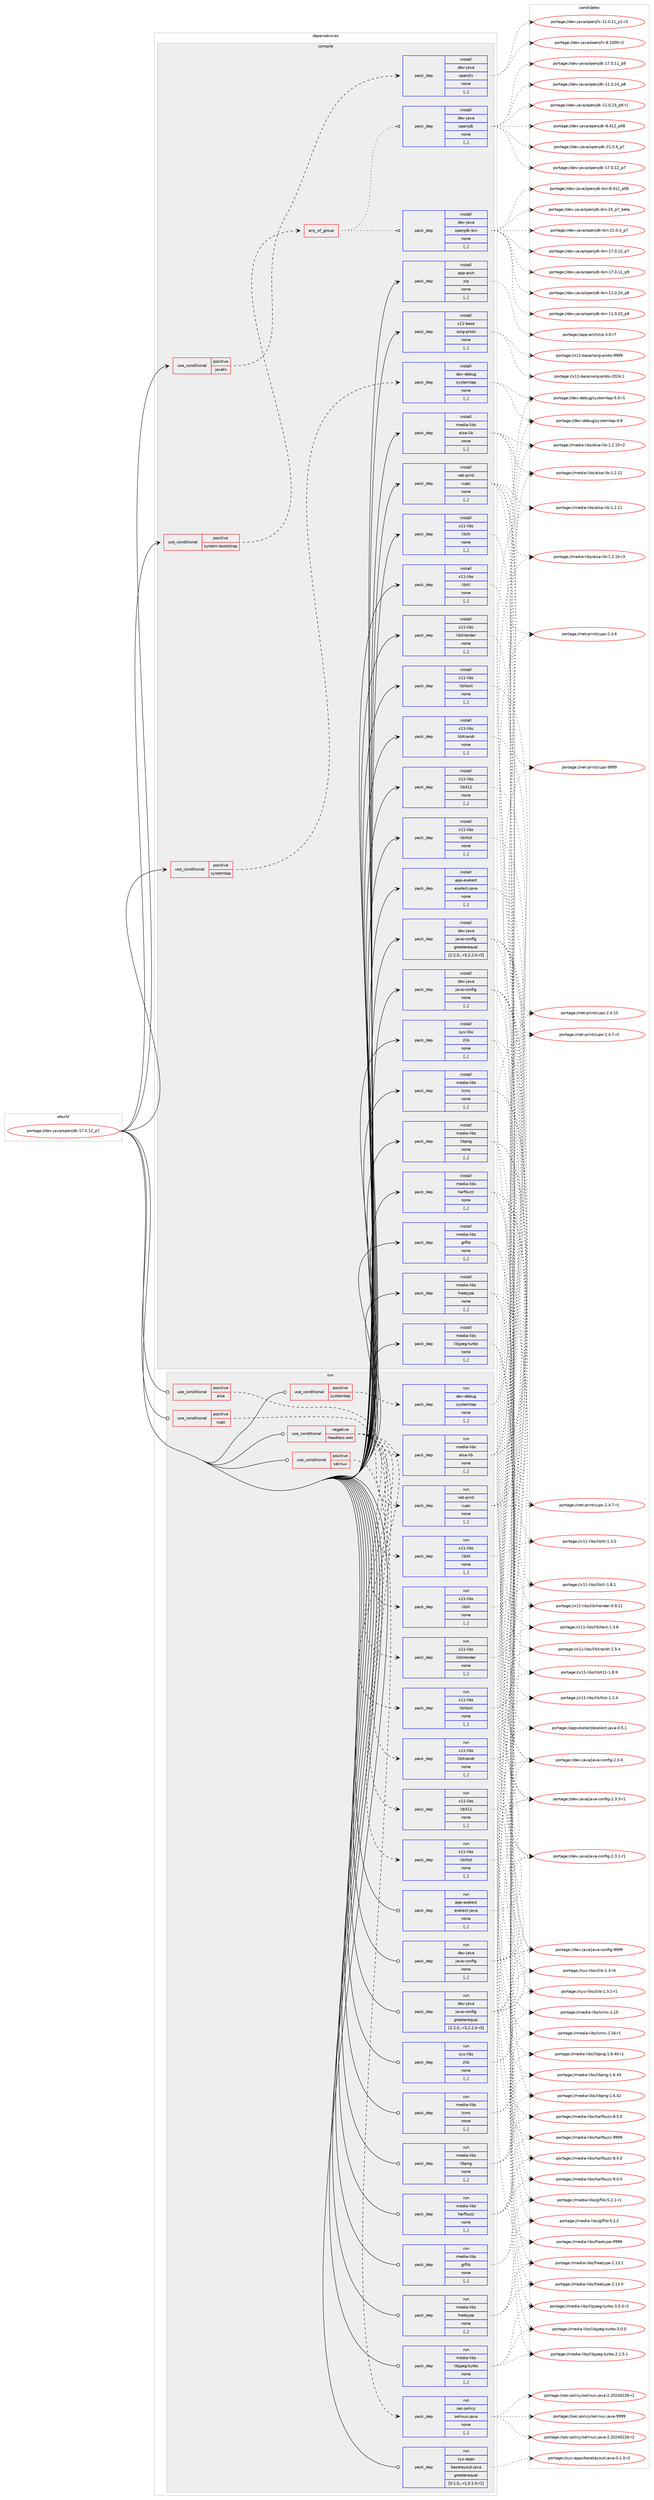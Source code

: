 digraph prolog {

# *************
# Graph options
# *************

newrank=true;
concentrate=true;
compound=true;
graph [rankdir=LR,fontname=Helvetica,fontsize=10,ranksep=1.5];#, ranksep=2.5, nodesep=0.2];
edge  [arrowhead=vee];
node  [fontname=Helvetica,fontsize=10];

# **********
# The ebuild
# **********

subgraph cluster_leftcol {
color=gray;
label=<<i>ebuild</i>>;
id [label="portage://dev-java/openjdk-17.0.12_p7", color=red, width=4, href="../dev-java/openjdk-17.0.12_p7.svg"];
}

# ****************
# The dependencies
# ****************

subgraph cluster_midcol {
color=gray;
label=<<i>dependencies</i>>;
subgraph cluster_compile {
fillcolor="#eeeeee";
style=filled;
label=<<i>compile</i>>;
subgraph cond22309 {
dependency96421 [label=<<TABLE BORDER="0" CELLBORDER="1" CELLSPACING="0" CELLPADDING="4"><TR><TD ROWSPAN="3" CELLPADDING="10">use_conditional</TD></TR><TR><TD>positive</TD></TR><TR><TD>javafx</TD></TR></TABLE>>, shape=none, color=red];
subgraph pack73051 {
dependency96422 [label=<<TABLE BORDER="0" CELLBORDER="1" CELLSPACING="0" CELLPADDING="4" WIDTH="220"><TR><TD ROWSPAN="6" CELLPADDING="30">pack_dep</TD></TR><TR><TD WIDTH="110">install</TD></TR><TR><TD>dev-java</TD></TR><TR><TD>openjfx</TD></TR><TR><TD>none</TD></TR><TR><TD>[,,]</TD></TR></TABLE>>, shape=none, color=blue];
}
dependency96421:e -> dependency96422:w [weight=20,style="dashed",arrowhead="vee"];
}
id:e -> dependency96421:w [weight=20,style="solid",arrowhead="vee"];
subgraph cond22310 {
dependency96423 [label=<<TABLE BORDER="0" CELLBORDER="1" CELLSPACING="0" CELLPADDING="4"><TR><TD ROWSPAN="3" CELLPADDING="10">use_conditional</TD></TR><TR><TD>positive</TD></TR><TR><TD>system-bootstrap</TD></TR></TABLE>>, shape=none, color=red];
subgraph any939 {
dependency96424 [label=<<TABLE BORDER="0" CELLBORDER="1" CELLSPACING="0" CELLPADDING="4"><TR><TD CELLPADDING="10">any_of_group</TD></TR></TABLE>>, shape=none, color=red];subgraph pack73052 {
dependency96425 [label=<<TABLE BORDER="0" CELLBORDER="1" CELLSPACING="0" CELLPADDING="4" WIDTH="220"><TR><TD ROWSPAN="6" CELLPADDING="30">pack_dep</TD></TR><TR><TD WIDTH="110">install</TD></TR><TR><TD>dev-java</TD></TR><TR><TD>openjdk-bin</TD></TR><TR><TD>none</TD></TR><TR><TD>[,,]</TD></TR></TABLE>>, shape=none, color=blue];
}
dependency96424:e -> dependency96425:w [weight=20,style="dotted",arrowhead="oinv"];
subgraph pack73053 {
dependency96426 [label=<<TABLE BORDER="0" CELLBORDER="1" CELLSPACING="0" CELLPADDING="4" WIDTH="220"><TR><TD ROWSPAN="6" CELLPADDING="30">pack_dep</TD></TR><TR><TD WIDTH="110">install</TD></TR><TR><TD>dev-java</TD></TR><TR><TD>openjdk</TD></TR><TR><TD>none</TD></TR><TR><TD>[,,]</TD></TR></TABLE>>, shape=none, color=blue];
}
dependency96424:e -> dependency96426:w [weight=20,style="dotted",arrowhead="oinv"];
}
dependency96423:e -> dependency96424:w [weight=20,style="dashed",arrowhead="vee"];
}
id:e -> dependency96423:w [weight=20,style="solid",arrowhead="vee"];
subgraph cond22311 {
dependency96427 [label=<<TABLE BORDER="0" CELLBORDER="1" CELLSPACING="0" CELLPADDING="4"><TR><TD ROWSPAN="3" CELLPADDING="10">use_conditional</TD></TR><TR><TD>positive</TD></TR><TR><TD>systemtap</TD></TR></TABLE>>, shape=none, color=red];
subgraph pack73054 {
dependency96428 [label=<<TABLE BORDER="0" CELLBORDER="1" CELLSPACING="0" CELLPADDING="4" WIDTH="220"><TR><TD ROWSPAN="6" CELLPADDING="30">pack_dep</TD></TR><TR><TD WIDTH="110">install</TD></TR><TR><TD>dev-debug</TD></TR><TR><TD>systemtap</TD></TR><TR><TD>none</TD></TR><TR><TD>[,,]</TD></TR></TABLE>>, shape=none, color=blue];
}
dependency96427:e -> dependency96428:w [weight=20,style="dashed",arrowhead="vee"];
}
id:e -> dependency96427:w [weight=20,style="solid",arrowhead="vee"];
subgraph pack73055 {
dependency96429 [label=<<TABLE BORDER="0" CELLBORDER="1" CELLSPACING="0" CELLPADDING="4" WIDTH="220"><TR><TD ROWSPAN="6" CELLPADDING="30">pack_dep</TD></TR><TR><TD WIDTH="110">install</TD></TR><TR><TD>app-arch</TD></TR><TR><TD>zip</TD></TR><TR><TD>none</TD></TR><TR><TD>[,,]</TD></TR></TABLE>>, shape=none, color=blue];
}
id:e -> dependency96429:w [weight=20,style="solid",arrowhead="vee"];
subgraph pack73056 {
dependency96430 [label=<<TABLE BORDER="0" CELLBORDER="1" CELLSPACING="0" CELLPADDING="4" WIDTH="220"><TR><TD ROWSPAN="6" CELLPADDING="30">pack_dep</TD></TR><TR><TD WIDTH="110">install</TD></TR><TR><TD>app-eselect</TD></TR><TR><TD>eselect-java</TD></TR><TR><TD>none</TD></TR><TR><TD>[,,]</TD></TR></TABLE>>, shape=none, color=blue];
}
id:e -> dependency96430:w [weight=20,style="solid",arrowhead="vee"];
subgraph pack73057 {
dependency96431 [label=<<TABLE BORDER="0" CELLBORDER="1" CELLSPACING="0" CELLPADDING="4" WIDTH="220"><TR><TD ROWSPAN="6" CELLPADDING="30">pack_dep</TD></TR><TR><TD WIDTH="110">install</TD></TR><TR><TD>dev-java</TD></TR><TR><TD>java-config</TD></TR><TR><TD>greaterequal</TD></TR><TR><TD>[2.2.0,,-r3,2.2.0-r3]</TD></TR></TABLE>>, shape=none, color=blue];
}
id:e -> dependency96431:w [weight=20,style="solid",arrowhead="vee"];
subgraph pack73058 {
dependency96432 [label=<<TABLE BORDER="0" CELLBORDER="1" CELLSPACING="0" CELLPADDING="4" WIDTH="220"><TR><TD ROWSPAN="6" CELLPADDING="30">pack_dep</TD></TR><TR><TD WIDTH="110">install</TD></TR><TR><TD>dev-java</TD></TR><TR><TD>java-config</TD></TR><TR><TD>none</TD></TR><TR><TD>[,,]</TD></TR></TABLE>>, shape=none, color=blue];
}
id:e -> dependency96432:w [weight=20,style="solid",arrowhead="vee"];
subgraph pack73059 {
dependency96433 [label=<<TABLE BORDER="0" CELLBORDER="1" CELLSPACING="0" CELLPADDING="4" WIDTH="220"><TR><TD ROWSPAN="6" CELLPADDING="30">pack_dep</TD></TR><TR><TD WIDTH="110">install</TD></TR><TR><TD>media-libs</TD></TR><TR><TD>alsa-lib</TD></TR><TR><TD>none</TD></TR><TR><TD>[,,]</TD></TR></TABLE>>, shape=none, color=blue];
}
id:e -> dependency96433:w [weight=20,style="solid",arrowhead="vee"];
subgraph pack73060 {
dependency96434 [label=<<TABLE BORDER="0" CELLBORDER="1" CELLSPACING="0" CELLPADDING="4" WIDTH="220"><TR><TD ROWSPAN="6" CELLPADDING="30">pack_dep</TD></TR><TR><TD WIDTH="110">install</TD></TR><TR><TD>media-libs</TD></TR><TR><TD>freetype</TD></TR><TR><TD>none</TD></TR><TR><TD>[,,]</TD></TR></TABLE>>, shape=none, color=blue];
}
id:e -> dependency96434:w [weight=20,style="solid",arrowhead="vee"];
subgraph pack73061 {
dependency96435 [label=<<TABLE BORDER="0" CELLBORDER="1" CELLSPACING="0" CELLPADDING="4" WIDTH="220"><TR><TD ROWSPAN="6" CELLPADDING="30">pack_dep</TD></TR><TR><TD WIDTH="110">install</TD></TR><TR><TD>media-libs</TD></TR><TR><TD>giflib</TD></TR><TR><TD>none</TD></TR><TR><TD>[,,]</TD></TR></TABLE>>, shape=none, color=blue];
}
id:e -> dependency96435:w [weight=20,style="solid",arrowhead="vee"];
subgraph pack73062 {
dependency96436 [label=<<TABLE BORDER="0" CELLBORDER="1" CELLSPACING="0" CELLPADDING="4" WIDTH="220"><TR><TD ROWSPAN="6" CELLPADDING="30">pack_dep</TD></TR><TR><TD WIDTH="110">install</TD></TR><TR><TD>media-libs</TD></TR><TR><TD>harfbuzz</TD></TR><TR><TD>none</TD></TR><TR><TD>[,,]</TD></TR></TABLE>>, shape=none, color=blue];
}
id:e -> dependency96436:w [weight=20,style="solid",arrowhead="vee"];
subgraph pack73063 {
dependency96437 [label=<<TABLE BORDER="0" CELLBORDER="1" CELLSPACING="0" CELLPADDING="4" WIDTH="220"><TR><TD ROWSPAN="6" CELLPADDING="30">pack_dep</TD></TR><TR><TD WIDTH="110">install</TD></TR><TR><TD>media-libs</TD></TR><TR><TD>lcms</TD></TR><TR><TD>none</TD></TR><TR><TD>[,,]</TD></TR></TABLE>>, shape=none, color=blue];
}
id:e -> dependency96437:w [weight=20,style="solid",arrowhead="vee"];
subgraph pack73064 {
dependency96438 [label=<<TABLE BORDER="0" CELLBORDER="1" CELLSPACING="0" CELLPADDING="4" WIDTH="220"><TR><TD ROWSPAN="6" CELLPADDING="30">pack_dep</TD></TR><TR><TD WIDTH="110">install</TD></TR><TR><TD>media-libs</TD></TR><TR><TD>libjpeg-turbo</TD></TR><TR><TD>none</TD></TR><TR><TD>[,,]</TD></TR></TABLE>>, shape=none, color=blue];
}
id:e -> dependency96438:w [weight=20,style="solid",arrowhead="vee"];
subgraph pack73065 {
dependency96439 [label=<<TABLE BORDER="0" CELLBORDER="1" CELLSPACING="0" CELLPADDING="4" WIDTH="220"><TR><TD ROWSPAN="6" CELLPADDING="30">pack_dep</TD></TR><TR><TD WIDTH="110">install</TD></TR><TR><TD>media-libs</TD></TR><TR><TD>libpng</TD></TR><TR><TD>none</TD></TR><TR><TD>[,,]</TD></TR></TABLE>>, shape=none, color=blue];
}
id:e -> dependency96439:w [weight=20,style="solid",arrowhead="vee"];
subgraph pack73066 {
dependency96440 [label=<<TABLE BORDER="0" CELLBORDER="1" CELLSPACING="0" CELLPADDING="4" WIDTH="220"><TR><TD ROWSPAN="6" CELLPADDING="30">pack_dep</TD></TR><TR><TD WIDTH="110">install</TD></TR><TR><TD>net-print</TD></TR><TR><TD>cups</TD></TR><TR><TD>none</TD></TR><TR><TD>[,,]</TD></TR></TABLE>>, shape=none, color=blue];
}
id:e -> dependency96440:w [weight=20,style="solid",arrowhead="vee"];
subgraph pack73067 {
dependency96441 [label=<<TABLE BORDER="0" CELLBORDER="1" CELLSPACING="0" CELLPADDING="4" WIDTH="220"><TR><TD ROWSPAN="6" CELLPADDING="30">pack_dep</TD></TR><TR><TD WIDTH="110">install</TD></TR><TR><TD>sys-libs</TD></TR><TR><TD>zlib</TD></TR><TR><TD>none</TD></TR><TR><TD>[,,]</TD></TR></TABLE>>, shape=none, color=blue];
}
id:e -> dependency96441:w [weight=20,style="solid",arrowhead="vee"];
subgraph pack73068 {
dependency96442 [label=<<TABLE BORDER="0" CELLBORDER="1" CELLSPACING="0" CELLPADDING="4" WIDTH="220"><TR><TD ROWSPAN="6" CELLPADDING="30">pack_dep</TD></TR><TR><TD WIDTH="110">install</TD></TR><TR><TD>x11-base</TD></TR><TR><TD>xorg-proto</TD></TR><TR><TD>none</TD></TR><TR><TD>[,,]</TD></TR></TABLE>>, shape=none, color=blue];
}
id:e -> dependency96442:w [weight=20,style="solid",arrowhead="vee"];
subgraph pack73069 {
dependency96443 [label=<<TABLE BORDER="0" CELLBORDER="1" CELLSPACING="0" CELLPADDING="4" WIDTH="220"><TR><TD ROWSPAN="6" CELLPADDING="30">pack_dep</TD></TR><TR><TD WIDTH="110">install</TD></TR><TR><TD>x11-libs</TD></TR><TR><TD>libX11</TD></TR><TR><TD>none</TD></TR><TR><TD>[,,]</TD></TR></TABLE>>, shape=none, color=blue];
}
id:e -> dependency96443:w [weight=20,style="solid",arrowhead="vee"];
subgraph pack73070 {
dependency96444 [label=<<TABLE BORDER="0" CELLBORDER="1" CELLSPACING="0" CELLPADDING="4" WIDTH="220"><TR><TD ROWSPAN="6" CELLPADDING="30">pack_dep</TD></TR><TR><TD WIDTH="110">install</TD></TR><TR><TD>x11-libs</TD></TR><TR><TD>libXext</TD></TR><TR><TD>none</TD></TR><TR><TD>[,,]</TD></TR></TABLE>>, shape=none, color=blue];
}
id:e -> dependency96444:w [weight=20,style="solid",arrowhead="vee"];
subgraph pack73071 {
dependency96445 [label=<<TABLE BORDER="0" CELLBORDER="1" CELLSPACING="0" CELLPADDING="4" WIDTH="220"><TR><TD ROWSPAN="6" CELLPADDING="30">pack_dep</TD></TR><TR><TD WIDTH="110">install</TD></TR><TR><TD>x11-libs</TD></TR><TR><TD>libXi</TD></TR><TR><TD>none</TD></TR><TR><TD>[,,]</TD></TR></TABLE>>, shape=none, color=blue];
}
id:e -> dependency96445:w [weight=20,style="solid",arrowhead="vee"];
subgraph pack73072 {
dependency96446 [label=<<TABLE BORDER="0" CELLBORDER="1" CELLSPACING="0" CELLPADDING="4" WIDTH="220"><TR><TD ROWSPAN="6" CELLPADDING="30">pack_dep</TD></TR><TR><TD WIDTH="110">install</TD></TR><TR><TD>x11-libs</TD></TR><TR><TD>libXrandr</TD></TR><TR><TD>none</TD></TR><TR><TD>[,,]</TD></TR></TABLE>>, shape=none, color=blue];
}
id:e -> dependency96446:w [weight=20,style="solid",arrowhead="vee"];
subgraph pack73073 {
dependency96447 [label=<<TABLE BORDER="0" CELLBORDER="1" CELLSPACING="0" CELLPADDING="4" WIDTH="220"><TR><TD ROWSPAN="6" CELLPADDING="30">pack_dep</TD></TR><TR><TD WIDTH="110">install</TD></TR><TR><TD>x11-libs</TD></TR><TR><TD>libXrender</TD></TR><TR><TD>none</TD></TR><TR><TD>[,,]</TD></TR></TABLE>>, shape=none, color=blue];
}
id:e -> dependency96447:w [weight=20,style="solid",arrowhead="vee"];
subgraph pack73074 {
dependency96448 [label=<<TABLE BORDER="0" CELLBORDER="1" CELLSPACING="0" CELLPADDING="4" WIDTH="220"><TR><TD ROWSPAN="6" CELLPADDING="30">pack_dep</TD></TR><TR><TD WIDTH="110">install</TD></TR><TR><TD>x11-libs</TD></TR><TR><TD>libXt</TD></TR><TR><TD>none</TD></TR><TR><TD>[,,]</TD></TR></TABLE>>, shape=none, color=blue];
}
id:e -> dependency96448:w [weight=20,style="solid",arrowhead="vee"];
subgraph pack73075 {
dependency96449 [label=<<TABLE BORDER="0" CELLBORDER="1" CELLSPACING="0" CELLPADDING="4" WIDTH="220"><TR><TD ROWSPAN="6" CELLPADDING="30">pack_dep</TD></TR><TR><TD WIDTH="110">install</TD></TR><TR><TD>x11-libs</TD></TR><TR><TD>libXtst</TD></TR><TR><TD>none</TD></TR><TR><TD>[,,]</TD></TR></TABLE>>, shape=none, color=blue];
}
id:e -> dependency96449:w [weight=20,style="solid",arrowhead="vee"];
}
subgraph cluster_compileandrun {
fillcolor="#eeeeee";
style=filled;
label=<<i>compile and run</i>>;
}
subgraph cluster_run {
fillcolor="#eeeeee";
style=filled;
label=<<i>run</i>>;
subgraph cond22312 {
dependency96450 [label=<<TABLE BORDER="0" CELLBORDER="1" CELLSPACING="0" CELLPADDING="4"><TR><TD ROWSPAN="3" CELLPADDING="10">use_conditional</TD></TR><TR><TD>negative</TD></TR><TR><TD>headless-awt</TD></TR></TABLE>>, shape=none, color=red];
subgraph pack73076 {
dependency96451 [label=<<TABLE BORDER="0" CELLBORDER="1" CELLSPACING="0" CELLPADDING="4" WIDTH="220"><TR><TD ROWSPAN="6" CELLPADDING="30">pack_dep</TD></TR><TR><TD WIDTH="110">run</TD></TR><TR><TD>x11-libs</TD></TR><TR><TD>libX11</TD></TR><TR><TD>none</TD></TR><TR><TD>[,,]</TD></TR></TABLE>>, shape=none, color=blue];
}
dependency96450:e -> dependency96451:w [weight=20,style="dashed",arrowhead="vee"];
subgraph pack73077 {
dependency96452 [label=<<TABLE BORDER="0" CELLBORDER="1" CELLSPACING="0" CELLPADDING="4" WIDTH="220"><TR><TD ROWSPAN="6" CELLPADDING="30">pack_dep</TD></TR><TR><TD WIDTH="110">run</TD></TR><TR><TD>x11-libs</TD></TR><TR><TD>libXext</TD></TR><TR><TD>none</TD></TR><TR><TD>[,,]</TD></TR></TABLE>>, shape=none, color=blue];
}
dependency96450:e -> dependency96452:w [weight=20,style="dashed",arrowhead="vee"];
subgraph pack73078 {
dependency96453 [label=<<TABLE BORDER="0" CELLBORDER="1" CELLSPACING="0" CELLPADDING="4" WIDTH="220"><TR><TD ROWSPAN="6" CELLPADDING="30">pack_dep</TD></TR><TR><TD WIDTH="110">run</TD></TR><TR><TD>x11-libs</TD></TR><TR><TD>libXi</TD></TR><TR><TD>none</TD></TR><TR><TD>[,,]</TD></TR></TABLE>>, shape=none, color=blue];
}
dependency96450:e -> dependency96453:w [weight=20,style="dashed",arrowhead="vee"];
subgraph pack73079 {
dependency96454 [label=<<TABLE BORDER="0" CELLBORDER="1" CELLSPACING="0" CELLPADDING="4" WIDTH="220"><TR><TD ROWSPAN="6" CELLPADDING="30">pack_dep</TD></TR><TR><TD WIDTH="110">run</TD></TR><TR><TD>x11-libs</TD></TR><TR><TD>libXrandr</TD></TR><TR><TD>none</TD></TR><TR><TD>[,,]</TD></TR></TABLE>>, shape=none, color=blue];
}
dependency96450:e -> dependency96454:w [weight=20,style="dashed",arrowhead="vee"];
subgraph pack73080 {
dependency96455 [label=<<TABLE BORDER="0" CELLBORDER="1" CELLSPACING="0" CELLPADDING="4" WIDTH="220"><TR><TD ROWSPAN="6" CELLPADDING="30">pack_dep</TD></TR><TR><TD WIDTH="110">run</TD></TR><TR><TD>x11-libs</TD></TR><TR><TD>libXrender</TD></TR><TR><TD>none</TD></TR><TR><TD>[,,]</TD></TR></TABLE>>, shape=none, color=blue];
}
dependency96450:e -> dependency96455:w [weight=20,style="dashed",arrowhead="vee"];
subgraph pack73081 {
dependency96456 [label=<<TABLE BORDER="0" CELLBORDER="1" CELLSPACING="0" CELLPADDING="4" WIDTH="220"><TR><TD ROWSPAN="6" CELLPADDING="30">pack_dep</TD></TR><TR><TD WIDTH="110">run</TD></TR><TR><TD>x11-libs</TD></TR><TR><TD>libXt</TD></TR><TR><TD>none</TD></TR><TR><TD>[,,]</TD></TR></TABLE>>, shape=none, color=blue];
}
dependency96450:e -> dependency96456:w [weight=20,style="dashed",arrowhead="vee"];
subgraph pack73082 {
dependency96457 [label=<<TABLE BORDER="0" CELLBORDER="1" CELLSPACING="0" CELLPADDING="4" WIDTH="220"><TR><TD ROWSPAN="6" CELLPADDING="30">pack_dep</TD></TR><TR><TD WIDTH="110">run</TD></TR><TR><TD>x11-libs</TD></TR><TR><TD>libXtst</TD></TR><TR><TD>none</TD></TR><TR><TD>[,,]</TD></TR></TABLE>>, shape=none, color=blue];
}
dependency96450:e -> dependency96457:w [weight=20,style="dashed",arrowhead="vee"];
}
id:e -> dependency96450:w [weight=20,style="solid",arrowhead="odot"];
subgraph cond22313 {
dependency96458 [label=<<TABLE BORDER="0" CELLBORDER="1" CELLSPACING="0" CELLPADDING="4"><TR><TD ROWSPAN="3" CELLPADDING="10">use_conditional</TD></TR><TR><TD>positive</TD></TR><TR><TD>alsa</TD></TR></TABLE>>, shape=none, color=red];
subgraph pack73083 {
dependency96459 [label=<<TABLE BORDER="0" CELLBORDER="1" CELLSPACING="0" CELLPADDING="4" WIDTH="220"><TR><TD ROWSPAN="6" CELLPADDING="30">pack_dep</TD></TR><TR><TD WIDTH="110">run</TD></TR><TR><TD>media-libs</TD></TR><TR><TD>alsa-lib</TD></TR><TR><TD>none</TD></TR><TR><TD>[,,]</TD></TR></TABLE>>, shape=none, color=blue];
}
dependency96458:e -> dependency96459:w [weight=20,style="dashed",arrowhead="vee"];
}
id:e -> dependency96458:w [weight=20,style="solid",arrowhead="odot"];
subgraph cond22314 {
dependency96460 [label=<<TABLE BORDER="0" CELLBORDER="1" CELLSPACING="0" CELLPADDING="4"><TR><TD ROWSPAN="3" CELLPADDING="10">use_conditional</TD></TR><TR><TD>positive</TD></TR><TR><TD>cups</TD></TR></TABLE>>, shape=none, color=red];
subgraph pack73084 {
dependency96461 [label=<<TABLE BORDER="0" CELLBORDER="1" CELLSPACING="0" CELLPADDING="4" WIDTH="220"><TR><TD ROWSPAN="6" CELLPADDING="30">pack_dep</TD></TR><TR><TD WIDTH="110">run</TD></TR><TR><TD>net-print</TD></TR><TR><TD>cups</TD></TR><TR><TD>none</TD></TR><TR><TD>[,,]</TD></TR></TABLE>>, shape=none, color=blue];
}
dependency96460:e -> dependency96461:w [weight=20,style="dashed",arrowhead="vee"];
}
id:e -> dependency96460:w [weight=20,style="solid",arrowhead="odot"];
subgraph cond22315 {
dependency96462 [label=<<TABLE BORDER="0" CELLBORDER="1" CELLSPACING="0" CELLPADDING="4"><TR><TD ROWSPAN="3" CELLPADDING="10">use_conditional</TD></TR><TR><TD>positive</TD></TR><TR><TD>selinux</TD></TR></TABLE>>, shape=none, color=red];
subgraph pack73085 {
dependency96463 [label=<<TABLE BORDER="0" CELLBORDER="1" CELLSPACING="0" CELLPADDING="4" WIDTH="220"><TR><TD ROWSPAN="6" CELLPADDING="30">pack_dep</TD></TR><TR><TD WIDTH="110">run</TD></TR><TR><TD>sec-policy</TD></TR><TR><TD>selinux-java</TD></TR><TR><TD>none</TD></TR><TR><TD>[,,]</TD></TR></TABLE>>, shape=none, color=blue];
}
dependency96462:e -> dependency96463:w [weight=20,style="dashed",arrowhead="vee"];
}
id:e -> dependency96462:w [weight=20,style="solid",arrowhead="odot"];
subgraph cond22316 {
dependency96464 [label=<<TABLE BORDER="0" CELLBORDER="1" CELLSPACING="0" CELLPADDING="4"><TR><TD ROWSPAN="3" CELLPADDING="10">use_conditional</TD></TR><TR><TD>positive</TD></TR><TR><TD>systemtap</TD></TR></TABLE>>, shape=none, color=red];
subgraph pack73086 {
dependency96465 [label=<<TABLE BORDER="0" CELLBORDER="1" CELLSPACING="0" CELLPADDING="4" WIDTH="220"><TR><TD ROWSPAN="6" CELLPADDING="30">pack_dep</TD></TR><TR><TD WIDTH="110">run</TD></TR><TR><TD>dev-debug</TD></TR><TR><TD>systemtap</TD></TR><TR><TD>none</TD></TR><TR><TD>[,,]</TD></TR></TABLE>>, shape=none, color=blue];
}
dependency96464:e -> dependency96465:w [weight=20,style="dashed",arrowhead="vee"];
}
id:e -> dependency96464:w [weight=20,style="solid",arrowhead="odot"];
subgraph pack73087 {
dependency96466 [label=<<TABLE BORDER="0" CELLBORDER="1" CELLSPACING="0" CELLPADDING="4" WIDTH="220"><TR><TD ROWSPAN="6" CELLPADDING="30">pack_dep</TD></TR><TR><TD WIDTH="110">run</TD></TR><TR><TD>app-eselect</TD></TR><TR><TD>eselect-java</TD></TR><TR><TD>none</TD></TR><TR><TD>[,,]</TD></TR></TABLE>>, shape=none, color=blue];
}
id:e -> dependency96466:w [weight=20,style="solid",arrowhead="odot"];
subgraph pack73088 {
dependency96467 [label=<<TABLE BORDER="0" CELLBORDER="1" CELLSPACING="0" CELLPADDING="4" WIDTH="220"><TR><TD ROWSPAN="6" CELLPADDING="30">pack_dep</TD></TR><TR><TD WIDTH="110">run</TD></TR><TR><TD>dev-java</TD></TR><TR><TD>java-config</TD></TR><TR><TD>greaterequal</TD></TR><TR><TD>[2.2.0,,-r3,2.2.0-r3]</TD></TR></TABLE>>, shape=none, color=blue];
}
id:e -> dependency96467:w [weight=20,style="solid",arrowhead="odot"];
subgraph pack73089 {
dependency96468 [label=<<TABLE BORDER="0" CELLBORDER="1" CELLSPACING="0" CELLPADDING="4" WIDTH="220"><TR><TD ROWSPAN="6" CELLPADDING="30">pack_dep</TD></TR><TR><TD WIDTH="110">run</TD></TR><TR><TD>dev-java</TD></TR><TR><TD>java-config</TD></TR><TR><TD>none</TD></TR><TR><TD>[,,]</TD></TR></TABLE>>, shape=none, color=blue];
}
id:e -> dependency96468:w [weight=20,style="solid",arrowhead="odot"];
subgraph pack73090 {
dependency96469 [label=<<TABLE BORDER="0" CELLBORDER="1" CELLSPACING="0" CELLPADDING="4" WIDTH="220"><TR><TD ROWSPAN="6" CELLPADDING="30">pack_dep</TD></TR><TR><TD WIDTH="110">run</TD></TR><TR><TD>media-libs</TD></TR><TR><TD>freetype</TD></TR><TR><TD>none</TD></TR><TR><TD>[,,]</TD></TR></TABLE>>, shape=none, color=blue];
}
id:e -> dependency96469:w [weight=20,style="solid",arrowhead="odot"];
subgraph pack73091 {
dependency96470 [label=<<TABLE BORDER="0" CELLBORDER="1" CELLSPACING="0" CELLPADDING="4" WIDTH="220"><TR><TD ROWSPAN="6" CELLPADDING="30">pack_dep</TD></TR><TR><TD WIDTH="110">run</TD></TR><TR><TD>media-libs</TD></TR><TR><TD>giflib</TD></TR><TR><TD>none</TD></TR><TR><TD>[,,]</TD></TR></TABLE>>, shape=none, color=blue];
}
id:e -> dependency96470:w [weight=20,style="solid",arrowhead="odot"];
subgraph pack73092 {
dependency96471 [label=<<TABLE BORDER="0" CELLBORDER="1" CELLSPACING="0" CELLPADDING="4" WIDTH="220"><TR><TD ROWSPAN="6" CELLPADDING="30">pack_dep</TD></TR><TR><TD WIDTH="110">run</TD></TR><TR><TD>media-libs</TD></TR><TR><TD>harfbuzz</TD></TR><TR><TD>none</TD></TR><TR><TD>[,,]</TD></TR></TABLE>>, shape=none, color=blue];
}
id:e -> dependency96471:w [weight=20,style="solid",arrowhead="odot"];
subgraph pack73093 {
dependency96472 [label=<<TABLE BORDER="0" CELLBORDER="1" CELLSPACING="0" CELLPADDING="4" WIDTH="220"><TR><TD ROWSPAN="6" CELLPADDING="30">pack_dep</TD></TR><TR><TD WIDTH="110">run</TD></TR><TR><TD>media-libs</TD></TR><TR><TD>lcms</TD></TR><TR><TD>none</TD></TR><TR><TD>[,,]</TD></TR></TABLE>>, shape=none, color=blue];
}
id:e -> dependency96472:w [weight=20,style="solid",arrowhead="odot"];
subgraph pack73094 {
dependency96473 [label=<<TABLE BORDER="0" CELLBORDER="1" CELLSPACING="0" CELLPADDING="4" WIDTH="220"><TR><TD ROWSPAN="6" CELLPADDING="30">pack_dep</TD></TR><TR><TD WIDTH="110">run</TD></TR><TR><TD>media-libs</TD></TR><TR><TD>libjpeg-turbo</TD></TR><TR><TD>none</TD></TR><TR><TD>[,,]</TD></TR></TABLE>>, shape=none, color=blue];
}
id:e -> dependency96473:w [weight=20,style="solid",arrowhead="odot"];
subgraph pack73095 {
dependency96474 [label=<<TABLE BORDER="0" CELLBORDER="1" CELLSPACING="0" CELLPADDING="4" WIDTH="220"><TR><TD ROWSPAN="6" CELLPADDING="30">pack_dep</TD></TR><TR><TD WIDTH="110">run</TD></TR><TR><TD>media-libs</TD></TR><TR><TD>libpng</TD></TR><TR><TD>none</TD></TR><TR><TD>[,,]</TD></TR></TABLE>>, shape=none, color=blue];
}
id:e -> dependency96474:w [weight=20,style="solid",arrowhead="odot"];
subgraph pack73096 {
dependency96475 [label=<<TABLE BORDER="0" CELLBORDER="1" CELLSPACING="0" CELLPADDING="4" WIDTH="220"><TR><TD ROWSPAN="6" CELLPADDING="30">pack_dep</TD></TR><TR><TD WIDTH="110">run</TD></TR><TR><TD>sys-apps</TD></TR><TR><TD>baselayout-java</TD></TR><TR><TD>greaterequal</TD></TR><TR><TD>[0.1.0,,-r1,0.1.0-r1]</TD></TR></TABLE>>, shape=none, color=blue];
}
id:e -> dependency96475:w [weight=20,style="solid",arrowhead="odot"];
subgraph pack73097 {
dependency96476 [label=<<TABLE BORDER="0" CELLBORDER="1" CELLSPACING="0" CELLPADDING="4" WIDTH="220"><TR><TD ROWSPAN="6" CELLPADDING="30">pack_dep</TD></TR><TR><TD WIDTH="110">run</TD></TR><TR><TD>sys-libs</TD></TR><TR><TD>zlib</TD></TR><TR><TD>none</TD></TR><TR><TD>[,,]</TD></TR></TABLE>>, shape=none, color=blue];
}
id:e -> dependency96476:w [weight=20,style="solid",arrowhead="odot"];
}
}

# **************
# The candidates
# **************

subgraph cluster_choices {
rank=same;
color=gray;
label=<<i>candidates</i>>;

subgraph choice73051 {
color=black;
nodesep=1;
choice10010111845106971189747111112101110106102120454949464846494995112494511451 [label="portage://dev-java/openjfx-11.0.11_p1-r3", color=red, width=4,href="../dev-java/openjfx-11.0.11_p1-r3.svg"];
choice10010111845106971189747111112101110106102120455646494848484511450 [label="portage://dev-java/openjfx-8.1000-r2", color=red, width=4,href="../dev-java/openjfx-8.1000-r2.svg"];
dependency96422:e -> choice10010111845106971189747111112101110106102120454949464846494995112494511451:w [style=dotted,weight="100"];
dependency96422:e -> choice10010111845106971189747111112101110106102120455646494848484511450:w [style=dotted,weight="100"];
}
subgraph choice73052 {
color=black;
nodesep=1;
choice1001011184510697118974711111210111010610010745981051104550529511255959810111697 [label="portage://dev-java/openjdk-bin-24_p7_beta", color=red, width=4,href="../dev-java/openjdk-bin-24_p7_beta.svg"];
choice100101118451069711897471111121011101061001074598105110455049464846529511255 [label="portage://dev-java/openjdk-bin-21.0.4_p7", color=red, width=4,href="../dev-java/openjdk-bin-21.0.4_p7.svg"];
choice10010111845106971189747111112101110106100107459810511045495546484649509511255 [label="portage://dev-java/openjdk-bin-17.0.12_p7", color=red, width=4,href="../dev-java/openjdk-bin-17.0.12_p7.svg"];
choice10010111845106971189747111112101110106100107459810511045495546484649499511257 [label="portage://dev-java/openjdk-bin-17.0.11_p9", color=red, width=4,href="../dev-java/openjdk-bin-17.0.11_p9.svg"];
choice10010111845106971189747111112101110106100107459810511045494946484650529511256 [label="portage://dev-java/openjdk-bin-11.0.24_p8", color=red, width=4,href="../dev-java/openjdk-bin-11.0.24_p8.svg"];
choice10010111845106971189747111112101110106100107459810511045494946484650519511257 [label="portage://dev-java/openjdk-bin-11.0.23_p9", color=red, width=4,href="../dev-java/openjdk-bin-11.0.23_p9.svg"];
choice100101118451069711897471111121011101061001074598105110455646524950951124856 [label="portage://dev-java/openjdk-bin-8.412_p08", color=red, width=4,href="../dev-java/openjdk-bin-8.412_p08.svg"];
dependency96425:e -> choice1001011184510697118974711111210111010610010745981051104550529511255959810111697:w [style=dotted,weight="100"];
dependency96425:e -> choice100101118451069711897471111121011101061001074598105110455049464846529511255:w [style=dotted,weight="100"];
dependency96425:e -> choice10010111845106971189747111112101110106100107459810511045495546484649509511255:w [style=dotted,weight="100"];
dependency96425:e -> choice10010111845106971189747111112101110106100107459810511045495546484649499511257:w [style=dotted,weight="100"];
dependency96425:e -> choice10010111845106971189747111112101110106100107459810511045494946484650529511256:w [style=dotted,weight="100"];
dependency96425:e -> choice10010111845106971189747111112101110106100107459810511045494946484650519511257:w [style=dotted,weight="100"];
dependency96425:e -> choice100101118451069711897471111121011101061001074598105110455646524950951124856:w [style=dotted,weight="100"];
}
subgraph choice73053 {
color=black;
nodesep=1;
choice10010111845106971189747111112101110106100107455049464846529511255 [label="portage://dev-java/openjdk-21.0.4_p7", color=red, width=4,href="../dev-java/openjdk-21.0.4_p7.svg"];
choice1001011184510697118974711111210111010610010745495546484649509511255 [label="portage://dev-java/openjdk-17.0.12_p7", color=red, width=4,href="../dev-java/openjdk-17.0.12_p7.svg"];
choice1001011184510697118974711111210111010610010745495546484649499511257 [label="portage://dev-java/openjdk-17.0.11_p9", color=red, width=4,href="../dev-java/openjdk-17.0.11_p9.svg"];
choice1001011184510697118974711111210111010610010745494946484650529511256 [label="portage://dev-java/openjdk-11.0.24_p8", color=red, width=4,href="../dev-java/openjdk-11.0.24_p8.svg"];
choice10010111845106971189747111112101110106100107454949464846505195112574511449 [label="portage://dev-java/openjdk-11.0.23_p9-r1", color=red, width=4,href="../dev-java/openjdk-11.0.23_p9-r1.svg"];
choice10010111845106971189747111112101110106100107455646524950951124856 [label="portage://dev-java/openjdk-8.412_p08", color=red, width=4,href="../dev-java/openjdk-8.412_p08.svg"];
dependency96426:e -> choice10010111845106971189747111112101110106100107455049464846529511255:w [style=dotted,weight="100"];
dependency96426:e -> choice1001011184510697118974711111210111010610010745495546484649509511255:w [style=dotted,weight="100"];
dependency96426:e -> choice1001011184510697118974711111210111010610010745495546484649499511257:w [style=dotted,weight="100"];
dependency96426:e -> choice1001011184510697118974711111210111010610010745494946484650529511256:w [style=dotted,weight="100"];
dependency96426:e -> choice10010111845106971189747111112101110106100107454949464846505195112574511449:w [style=dotted,weight="100"];
dependency96426:e -> choice10010111845106971189747111112101110106100107455646524950951124856:w [style=dotted,weight="100"];
}
subgraph choice73054 {
color=black;
nodesep=1;
choice10010111845100101981171034711512111511610110911697112455346484511449 [label="portage://dev-debug/systemtap-5.0-r1", color=red, width=4,href="../dev-debug/systemtap-5.0-r1.svg"];
choice1001011184510010198117103471151211151161011091169711245524656 [label="portage://dev-debug/systemtap-4.8", color=red, width=4,href="../dev-debug/systemtap-4.8.svg"];
dependency96428:e -> choice10010111845100101981171034711512111511610110911697112455346484511449:w [style=dotted,weight="100"];
dependency96428:e -> choice1001011184510010198117103471151211151161011091169711245524656:w [style=dotted,weight="100"];
}
subgraph choice73055 {
color=black;
nodesep=1;
choice9711211245971149910447122105112455146484511455 [label="portage://app-arch/zip-3.0-r7", color=red, width=4,href="../app-arch/zip-3.0-r7.svg"];
dependency96429:e -> choice9711211245971149910447122105112455146484511455:w [style=dotted,weight="100"];
}
subgraph choice73056 {
color=black;
nodesep=1;
choice9711211245101115101108101991164710111510110810199116451069711897454846534649 [label="portage://app-eselect/eselect-java-0.5.1", color=red, width=4,href="../app-eselect/eselect-java-0.5.1.svg"];
dependency96430:e -> choice9711211245101115101108101991164710111510110810199116451069711897454846534649:w [style=dotted,weight="100"];
}
subgraph choice73057 {
color=black;
nodesep=1;
choice10010111845106971189747106971189745991111101021051034557575757 [label="portage://dev-java/java-config-9999", color=red, width=4,href="../dev-java/java-config-9999.svg"];
choice1001011184510697118974710697118974599111110102105103455046514652 [label="portage://dev-java/java-config-2.3.4", color=red, width=4,href="../dev-java/java-config-2.3.4.svg"];
choice10010111845106971189747106971189745991111101021051034550465146514511449 [label="portage://dev-java/java-config-2.3.3-r1", color=red, width=4,href="../dev-java/java-config-2.3.3-r1.svg"];
choice10010111845106971189747106971189745991111101021051034550465146494511449 [label="portage://dev-java/java-config-2.3.1-r1", color=red, width=4,href="../dev-java/java-config-2.3.1-r1.svg"];
dependency96431:e -> choice10010111845106971189747106971189745991111101021051034557575757:w [style=dotted,weight="100"];
dependency96431:e -> choice1001011184510697118974710697118974599111110102105103455046514652:w [style=dotted,weight="100"];
dependency96431:e -> choice10010111845106971189747106971189745991111101021051034550465146514511449:w [style=dotted,weight="100"];
dependency96431:e -> choice10010111845106971189747106971189745991111101021051034550465146494511449:w [style=dotted,weight="100"];
}
subgraph choice73058 {
color=black;
nodesep=1;
choice10010111845106971189747106971189745991111101021051034557575757 [label="portage://dev-java/java-config-9999", color=red, width=4,href="../dev-java/java-config-9999.svg"];
choice1001011184510697118974710697118974599111110102105103455046514652 [label="portage://dev-java/java-config-2.3.4", color=red, width=4,href="../dev-java/java-config-2.3.4.svg"];
choice10010111845106971189747106971189745991111101021051034550465146514511449 [label="portage://dev-java/java-config-2.3.3-r1", color=red, width=4,href="../dev-java/java-config-2.3.3-r1.svg"];
choice10010111845106971189747106971189745991111101021051034550465146494511449 [label="portage://dev-java/java-config-2.3.1-r1", color=red, width=4,href="../dev-java/java-config-2.3.1-r1.svg"];
dependency96432:e -> choice10010111845106971189747106971189745991111101021051034557575757:w [style=dotted,weight="100"];
dependency96432:e -> choice1001011184510697118974710697118974599111110102105103455046514652:w [style=dotted,weight="100"];
dependency96432:e -> choice10010111845106971189747106971189745991111101021051034550465146514511449:w [style=dotted,weight="100"];
dependency96432:e -> choice10010111845106971189747106971189745991111101021051034550465146494511449:w [style=dotted,weight="100"];
}
subgraph choice73059 {
color=black;
nodesep=1;
choice109101100105974510810598115479710811597451081059845494650464950 [label="portage://media-libs/alsa-lib-1.2.12", color=red, width=4,href="../media-libs/alsa-lib-1.2.12.svg"];
choice109101100105974510810598115479710811597451081059845494650464949 [label="portage://media-libs/alsa-lib-1.2.11", color=red, width=4,href="../media-libs/alsa-lib-1.2.11.svg"];
choice1091011001059745108105981154797108115974510810598454946504649484511451 [label="portage://media-libs/alsa-lib-1.2.10-r3", color=red, width=4,href="../media-libs/alsa-lib-1.2.10-r3.svg"];
choice1091011001059745108105981154797108115974510810598454946504649484511450 [label="portage://media-libs/alsa-lib-1.2.10-r2", color=red, width=4,href="../media-libs/alsa-lib-1.2.10-r2.svg"];
dependency96433:e -> choice109101100105974510810598115479710811597451081059845494650464950:w [style=dotted,weight="100"];
dependency96433:e -> choice109101100105974510810598115479710811597451081059845494650464949:w [style=dotted,weight="100"];
dependency96433:e -> choice1091011001059745108105981154797108115974510810598454946504649484511451:w [style=dotted,weight="100"];
dependency96433:e -> choice1091011001059745108105981154797108115974510810598454946504649484511450:w [style=dotted,weight="100"];
}
subgraph choice73060 {
color=black;
nodesep=1;
choice109101100105974510810598115471021141011011161211121014557575757 [label="portage://media-libs/freetype-9999", color=red, width=4,href="../media-libs/freetype-9999.svg"];
choice1091011001059745108105981154710211410110111612111210145504649514650 [label="portage://media-libs/freetype-2.13.2", color=red, width=4,href="../media-libs/freetype-2.13.2.svg"];
choice1091011001059745108105981154710211410110111612111210145504649514648 [label="portage://media-libs/freetype-2.13.0", color=red, width=4,href="../media-libs/freetype-2.13.0.svg"];
dependency96434:e -> choice109101100105974510810598115471021141011011161211121014557575757:w [style=dotted,weight="100"];
dependency96434:e -> choice1091011001059745108105981154710211410110111612111210145504649514650:w [style=dotted,weight="100"];
dependency96434:e -> choice1091011001059745108105981154710211410110111612111210145504649514648:w [style=dotted,weight="100"];
}
subgraph choice73061 {
color=black;
nodesep=1;
choice1091011001059745108105981154710310510210810598455346504650 [label="portage://media-libs/giflib-5.2.2", color=red, width=4,href="../media-libs/giflib-5.2.2.svg"];
choice10910110010597451081059811547103105102108105984553465046494511449 [label="portage://media-libs/giflib-5.2.1-r1", color=red, width=4,href="../media-libs/giflib-5.2.1-r1.svg"];
dependency96435:e -> choice1091011001059745108105981154710310510210810598455346504650:w [style=dotted,weight="100"];
dependency96435:e -> choice10910110010597451081059811547103105102108105984553465046494511449:w [style=dotted,weight="100"];
}
subgraph choice73062 {
color=black;
nodesep=1;
choice1091011001059745108105981154710497114102981171221224557575757 [label="portage://media-libs/harfbuzz-9999", color=red, width=4,href="../media-libs/harfbuzz-9999.svg"];
choice109101100105974510810598115471049711410298117122122455746484648 [label="portage://media-libs/harfbuzz-9.0.0", color=red, width=4,href="../media-libs/harfbuzz-9.0.0.svg"];
choice109101100105974510810598115471049711410298117122122455646534648 [label="portage://media-libs/harfbuzz-8.5.0", color=red, width=4,href="../media-libs/harfbuzz-8.5.0.svg"];
choice109101100105974510810598115471049711410298117122122455646524648 [label="portage://media-libs/harfbuzz-8.4.0", color=red, width=4,href="../media-libs/harfbuzz-8.4.0.svg"];
dependency96436:e -> choice1091011001059745108105981154710497114102981171221224557575757:w [style=dotted,weight="100"];
dependency96436:e -> choice109101100105974510810598115471049711410298117122122455746484648:w [style=dotted,weight="100"];
dependency96436:e -> choice109101100105974510810598115471049711410298117122122455646534648:w [style=dotted,weight="100"];
dependency96436:e -> choice109101100105974510810598115471049711410298117122122455646524648:w [style=dotted,weight="100"];
}
subgraph choice73063 {
color=black;
nodesep=1;
choice109101100105974510810598115471089910911545504649544511449 [label="portage://media-libs/lcms-2.16-r1", color=red, width=4,href="../media-libs/lcms-2.16-r1.svg"];
choice10910110010597451081059811547108991091154550464953 [label="portage://media-libs/lcms-2.15", color=red, width=4,href="../media-libs/lcms-2.15.svg"];
dependency96437:e -> choice109101100105974510810598115471089910911545504649544511449:w [style=dotted,weight="100"];
dependency96437:e -> choice10910110010597451081059811547108991091154550464953:w [style=dotted,weight="100"];
}
subgraph choice73064 {
color=black;
nodesep=1;
choice109101100105974510810598115471081059810611210110345116117114981114551464846514511449 [label="portage://media-libs/libjpeg-turbo-3.0.3-r1", color=red, width=4,href="../media-libs/libjpeg-turbo-3.0.3-r1.svg"];
choice10910110010597451081059811547108105981061121011034511611711498111455146484648 [label="portage://media-libs/libjpeg-turbo-3.0.0", color=red, width=4,href="../media-libs/libjpeg-turbo-3.0.0.svg"];
choice109101100105974510810598115471081059810611210110345116117114981114550464946534649 [label="portage://media-libs/libjpeg-turbo-2.1.5.1", color=red, width=4,href="../media-libs/libjpeg-turbo-2.1.5.1.svg"];
dependency96438:e -> choice109101100105974510810598115471081059810611210110345116117114981114551464846514511449:w [style=dotted,weight="100"];
dependency96438:e -> choice10910110010597451081059811547108105981061121011034511611711498111455146484648:w [style=dotted,weight="100"];
dependency96438:e -> choice109101100105974510810598115471081059810611210110345116117114981114550464946534649:w [style=dotted,weight="100"];
}
subgraph choice73065 {
color=black;
nodesep=1;
choice109101100105974510810598115471081059811211010345494654465251 [label="portage://media-libs/libpng-1.6.43", color=red, width=4,href="../media-libs/libpng-1.6.43.svg"];
choice109101100105974510810598115471081059811211010345494654465250 [label="portage://media-libs/libpng-1.6.42", color=red, width=4,href="../media-libs/libpng-1.6.42.svg"];
choice1091011001059745108105981154710810598112110103454946544652484511449 [label="portage://media-libs/libpng-1.6.40-r1", color=red, width=4,href="../media-libs/libpng-1.6.40-r1.svg"];
dependency96439:e -> choice109101100105974510810598115471081059811211010345494654465251:w [style=dotted,weight="100"];
dependency96439:e -> choice109101100105974510810598115471081059811211010345494654465250:w [style=dotted,weight="100"];
dependency96439:e -> choice1091011001059745108105981154710810598112110103454946544652484511449:w [style=dotted,weight="100"];
}
subgraph choice73066 {
color=black;
nodesep=1;
choice1101011164511211410511011647991171121154557575757 [label="portage://net-print/cups-9999", color=red, width=4,href="../net-print/cups-9999.svg"];
choice11010111645112114105110116479911711211545504652464948 [label="portage://net-print/cups-2.4.10", color=red, width=4,href="../net-print/cups-2.4.10.svg"];
choice1101011164511211410511011647991171121154550465246554511450 [label="portage://net-print/cups-2.4.7-r2", color=red, width=4,href="../net-print/cups-2.4.7-r2.svg"];
choice1101011164511211410511011647991171121154550465246554511449 [label="portage://net-print/cups-2.4.7-r1", color=red, width=4,href="../net-print/cups-2.4.7-r1.svg"];
choice110101116451121141051101164799117112115455046524654 [label="portage://net-print/cups-2.4.6", color=red, width=4,href="../net-print/cups-2.4.6.svg"];
dependency96440:e -> choice1101011164511211410511011647991171121154557575757:w [style=dotted,weight="100"];
dependency96440:e -> choice11010111645112114105110116479911711211545504652464948:w [style=dotted,weight="100"];
dependency96440:e -> choice1101011164511211410511011647991171121154550465246554511450:w [style=dotted,weight="100"];
dependency96440:e -> choice1101011164511211410511011647991171121154550465246554511449:w [style=dotted,weight="100"];
dependency96440:e -> choice110101116451121141051101164799117112115455046524654:w [style=dotted,weight="100"];
}
subgraph choice73067 {
color=black;
nodesep=1;
choice115121115451081059811547122108105984549465146494511449 [label="portage://sys-libs/zlib-1.3.1-r1", color=red, width=4,href="../sys-libs/zlib-1.3.1-r1.svg"];
choice11512111545108105981154712210810598454946514511452 [label="portage://sys-libs/zlib-1.3-r4", color=red, width=4,href="../sys-libs/zlib-1.3-r4.svg"];
dependency96441:e -> choice115121115451081059811547122108105984549465146494511449:w [style=dotted,weight="100"];
dependency96441:e -> choice11512111545108105981154712210810598454946514511452:w [style=dotted,weight="100"];
}
subgraph choice73068 {
color=black;
nodesep=1;
choice120494945989711510147120111114103451121141111161114557575757 [label="portage://x11-base/xorg-proto-9999", color=red, width=4,href="../x11-base/xorg-proto-9999.svg"];
choice1204949459897115101471201111141034511211411111611145504850524649 [label="portage://x11-base/xorg-proto-2024.1", color=red, width=4,href="../x11-base/xorg-proto-2024.1.svg"];
dependency96442:e -> choice120494945989711510147120111114103451121141111161114557575757:w [style=dotted,weight="100"];
dependency96442:e -> choice1204949459897115101471201111141034511211411111611145504850524649:w [style=dotted,weight="100"];
}
subgraph choice73069 {
color=black;
nodesep=1;
choice120494945108105981154710810598884949454946564657 [label="portage://x11-libs/libX11-1.8.9", color=red, width=4,href="../x11-libs/libX11-1.8.9.svg"];
dependency96443:e -> choice120494945108105981154710810598884949454946564657:w [style=dotted,weight="100"];
}
subgraph choice73070 {
color=black;
nodesep=1;
choice12049494510810598115471081059888101120116454946514654 [label="portage://x11-libs/libXext-1.3.6", color=red, width=4,href="../x11-libs/libXext-1.3.6.svg"];
dependency96444:e -> choice12049494510810598115471081059888101120116454946514654:w [style=dotted,weight="100"];
}
subgraph choice73071 {
color=black;
nodesep=1;
choice12049494510810598115471081059888105454946564649 [label="portage://x11-libs/libXi-1.8.1", color=red, width=4,href="../x11-libs/libXi-1.8.1.svg"];
dependency96445:e -> choice12049494510810598115471081059888105454946564649:w [style=dotted,weight="100"];
}
subgraph choice73072 {
color=black;
nodesep=1;
choice1204949451081059811547108105988811497110100114454946534652 [label="portage://x11-libs/libXrandr-1.5.4", color=red, width=4,href="../x11-libs/libXrandr-1.5.4.svg"];
dependency96446:e -> choice1204949451081059811547108105988811497110100114454946534652:w [style=dotted,weight="100"];
}
subgraph choice73073 {
color=black;
nodesep=1;
choice1204949451081059811547108105988811410111010010111445484657464949 [label="portage://x11-libs/libXrender-0.9.11", color=red, width=4,href="../x11-libs/libXrender-0.9.11.svg"];
dependency96447:e -> choice1204949451081059811547108105988811410111010010111445484657464949:w [style=dotted,weight="100"];
}
subgraph choice73074 {
color=black;
nodesep=1;
choice12049494510810598115471081059888116454946514648 [label="portage://x11-libs/libXt-1.3.0", color=red, width=4,href="../x11-libs/libXt-1.3.0.svg"];
dependency96448:e -> choice12049494510810598115471081059888116454946514648:w [style=dotted,weight="100"];
}
subgraph choice73075 {
color=black;
nodesep=1;
choice12049494510810598115471081059888116115116454946504652 [label="portage://x11-libs/libXtst-1.2.4", color=red, width=4,href="../x11-libs/libXtst-1.2.4.svg"];
dependency96449:e -> choice12049494510810598115471081059888116115116454946504652:w [style=dotted,weight="100"];
}
subgraph choice73076 {
color=black;
nodesep=1;
choice120494945108105981154710810598884949454946564657 [label="portage://x11-libs/libX11-1.8.9", color=red, width=4,href="../x11-libs/libX11-1.8.9.svg"];
dependency96451:e -> choice120494945108105981154710810598884949454946564657:w [style=dotted,weight="100"];
}
subgraph choice73077 {
color=black;
nodesep=1;
choice12049494510810598115471081059888101120116454946514654 [label="portage://x11-libs/libXext-1.3.6", color=red, width=4,href="../x11-libs/libXext-1.3.6.svg"];
dependency96452:e -> choice12049494510810598115471081059888101120116454946514654:w [style=dotted,weight="100"];
}
subgraph choice73078 {
color=black;
nodesep=1;
choice12049494510810598115471081059888105454946564649 [label="portage://x11-libs/libXi-1.8.1", color=red, width=4,href="../x11-libs/libXi-1.8.1.svg"];
dependency96453:e -> choice12049494510810598115471081059888105454946564649:w [style=dotted,weight="100"];
}
subgraph choice73079 {
color=black;
nodesep=1;
choice1204949451081059811547108105988811497110100114454946534652 [label="portage://x11-libs/libXrandr-1.5.4", color=red, width=4,href="../x11-libs/libXrandr-1.5.4.svg"];
dependency96454:e -> choice1204949451081059811547108105988811497110100114454946534652:w [style=dotted,weight="100"];
}
subgraph choice73080 {
color=black;
nodesep=1;
choice1204949451081059811547108105988811410111010010111445484657464949 [label="portage://x11-libs/libXrender-0.9.11", color=red, width=4,href="../x11-libs/libXrender-0.9.11.svg"];
dependency96455:e -> choice1204949451081059811547108105988811410111010010111445484657464949:w [style=dotted,weight="100"];
}
subgraph choice73081 {
color=black;
nodesep=1;
choice12049494510810598115471081059888116454946514648 [label="portage://x11-libs/libXt-1.3.0", color=red, width=4,href="../x11-libs/libXt-1.3.0.svg"];
dependency96456:e -> choice12049494510810598115471081059888116454946514648:w [style=dotted,weight="100"];
}
subgraph choice73082 {
color=black;
nodesep=1;
choice12049494510810598115471081059888116115116454946504652 [label="portage://x11-libs/libXtst-1.2.4", color=red, width=4,href="../x11-libs/libXtst-1.2.4.svg"];
dependency96457:e -> choice12049494510810598115471081059888116115116454946504652:w [style=dotted,weight="100"];
}
subgraph choice73083 {
color=black;
nodesep=1;
choice109101100105974510810598115479710811597451081059845494650464950 [label="portage://media-libs/alsa-lib-1.2.12", color=red, width=4,href="../media-libs/alsa-lib-1.2.12.svg"];
choice109101100105974510810598115479710811597451081059845494650464949 [label="portage://media-libs/alsa-lib-1.2.11", color=red, width=4,href="../media-libs/alsa-lib-1.2.11.svg"];
choice1091011001059745108105981154797108115974510810598454946504649484511451 [label="portage://media-libs/alsa-lib-1.2.10-r3", color=red, width=4,href="../media-libs/alsa-lib-1.2.10-r3.svg"];
choice1091011001059745108105981154797108115974510810598454946504649484511450 [label="portage://media-libs/alsa-lib-1.2.10-r2", color=red, width=4,href="../media-libs/alsa-lib-1.2.10-r2.svg"];
dependency96459:e -> choice109101100105974510810598115479710811597451081059845494650464950:w [style=dotted,weight="100"];
dependency96459:e -> choice109101100105974510810598115479710811597451081059845494650464949:w [style=dotted,weight="100"];
dependency96459:e -> choice1091011001059745108105981154797108115974510810598454946504649484511451:w [style=dotted,weight="100"];
dependency96459:e -> choice1091011001059745108105981154797108115974510810598454946504649484511450:w [style=dotted,weight="100"];
}
subgraph choice73084 {
color=black;
nodesep=1;
choice1101011164511211410511011647991171121154557575757 [label="portage://net-print/cups-9999", color=red, width=4,href="../net-print/cups-9999.svg"];
choice11010111645112114105110116479911711211545504652464948 [label="portage://net-print/cups-2.4.10", color=red, width=4,href="../net-print/cups-2.4.10.svg"];
choice1101011164511211410511011647991171121154550465246554511450 [label="portage://net-print/cups-2.4.7-r2", color=red, width=4,href="../net-print/cups-2.4.7-r2.svg"];
choice1101011164511211410511011647991171121154550465246554511449 [label="portage://net-print/cups-2.4.7-r1", color=red, width=4,href="../net-print/cups-2.4.7-r1.svg"];
choice110101116451121141051101164799117112115455046524654 [label="portage://net-print/cups-2.4.6", color=red, width=4,href="../net-print/cups-2.4.6.svg"];
dependency96461:e -> choice1101011164511211410511011647991171121154557575757:w [style=dotted,weight="100"];
dependency96461:e -> choice11010111645112114105110116479911711211545504652464948:w [style=dotted,weight="100"];
dependency96461:e -> choice1101011164511211410511011647991171121154550465246554511450:w [style=dotted,weight="100"];
dependency96461:e -> choice1101011164511211410511011647991171121154550465246554511449:w [style=dotted,weight="100"];
dependency96461:e -> choice110101116451121141051101164799117112115455046524654:w [style=dotted,weight="100"];
}
subgraph choice73085 {
color=black;
nodesep=1;
choice115101994511211110810599121471151011081051101171204510697118974557575757 [label="portage://sec-policy/selinux-java-9999", color=red, width=4,href="../sec-policy/selinux-java-9999.svg"];
choice1151019945112111108105991214711510110810511011712045106971189745504650485052485050544511450 [label="portage://sec-policy/selinux-java-2.20240226-r2", color=red, width=4,href="../sec-policy/selinux-java-2.20240226-r2.svg"];
choice1151019945112111108105991214711510110810511011712045106971189745504650485052485050544511449 [label="portage://sec-policy/selinux-java-2.20240226-r1", color=red, width=4,href="../sec-policy/selinux-java-2.20240226-r1.svg"];
dependency96463:e -> choice115101994511211110810599121471151011081051101171204510697118974557575757:w [style=dotted,weight="100"];
dependency96463:e -> choice1151019945112111108105991214711510110810511011712045106971189745504650485052485050544511450:w [style=dotted,weight="100"];
dependency96463:e -> choice1151019945112111108105991214711510110810511011712045106971189745504650485052485050544511449:w [style=dotted,weight="100"];
}
subgraph choice73086 {
color=black;
nodesep=1;
choice10010111845100101981171034711512111511610110911697112455346484511449 [label="portage://dev-debug/systemtap-5.0-r1", color=red, width=4,href="../dev-debug/systemtap-5.0-r1.svg"];
choice1001011184510010198117103471151211151161011091169711245524656 [label="portage://dev-debug/systemtap-4.8", color=red, width=4,href="../dev-debug/systemtap-4.8.svg"];
dependency96465:e -> choice10010111845100101981171034711512111511610110911697112455346484511449:w [style=dotted,weight="100"];
dependency96465:e -> choice1001011184510010198117103471151211151161011091169711245524656:w [style=dotted,weight="100"];
}
subgraph choice73087 {
color=black;
nodesep=1;
choice9711211245101115101108101991164710111510110810199116451069711897454846534649 [label="portage://app-eselect/eselect-java-0.5.1", color=red, width=4,href="../app-eselect/eselect-java-0.5.1.svg"];
dependency96466:e -> choice9711211245101115101108101991164710111510110810199116451069711897454846534649:w [style=dotted,weight="100"];
}
subgraph choice73088 {
color=black;
nodesep=1;
choice10010111845106971189747106971189745991111101021051034557575757 [label="portage://dev-java/java-config-9999", color=red, width=4,href="../dev-java/java-config-9999.svg"];
choice1001011184510697118974710697118974599111110102105103455046514652 [label="portage://dev-java/java-config-2.3.4", color=red, width=4,href="../dev-java/java-config-2.3.4.svg"];
choice10010111845106971189747106971189745991111101021051034550465146514511449 [label="portage://dev-java/java-config-2.3.3-r1", color=red, width=4,href="../dev-java/java-config-2.3.3-r1.svg"];
choice10010111845106971189747106971189745991111101021051034550465146494511449 [label="portage://dev-java/java-config-2.3.1-r1", color=red, width=4,href="../dev-java/java-config-2.3.1-r1.svg"];
dependency96467:e -> choice10010111845106971189747106971189745991111101021051034557575757:w [style=dotted,weight="100"];
dependency96467:e -> choice1001011184510697118974710697118974599111110102105103455046514652:w [style=dotted,weight="100"];
dependency96467:e -> choice10010111845106971189747106971189745991111101021051034550465146514511449:w [style=dotted,weight="100"];
dependency96467:e -> choice10010111845106971189747106971189745991111101021051034550465146494511449:w [style=dotted,weight="100"];
}
subgraph choice73089 {
color=black;
nodesep=1;
choice10010111845106971189747106971189745991111101021051034557575757 [label="portage://dev-java/java-config-9999", color=red, width=4,href="../dev-java/java-config-9999.svg"];
choice1001011184510697118974710697118974599111110102105103455046514652 [label="portage://dev-java/java-config-2.3.4", color=red, width=4,href="../dev-java/java-config-2.3.4.svg"];
choice10010111845106971189747106971189745991111101021051034550465146514511449 [label="portage://dev-java/java-config-2.3.3-r1", color=red, width=4,href="../dev-java/java-config-2.3.3-r1.svg"];
choice10010111845106971189747106971189745991111101021051034550465146494511449 [label="portage://dev-java/java-config-2.3.1-r1", color=red, width=4,href="../dev-java/java-config-2.3.1-r1.svg"];
dependency96468:e -> choice10010111845106971189747106971189745991111101021051034557575757:w [style=dotted,weight="100"];
dependency96468:e -> choice1001011184510697118974710697118974599111110102105103455046514652:w [style=dotted,weight="100"];
dependency96468:e -> choice10010111845106971189747106971189745991111101021051034550465146514511449:w [style=dotted,weight="100"];
dependency96468:e -> choice10010111845106971189747106971189745991111101021051034550465146494511449:w [style=dotted,weight="100"];
}
subgraph choice73090 {
color=black;
nodesep=1;
choice109101100105974510810598115471021141011011161211121014557575757 [label="portage://media-libs/freetype-9999", color=red, width=4,href="../media-libs/freetype-9999.svg"];
choice1091011001059745108105981154710211410110111612111210145504649514650 [label="portage://media-libs/freetype-2.13.2", color=red, width=4,href="../media-libs/freetype-2.13.2.svg"];
choice1091011001059745108105981154710211410110111612111210145504649514648 [label="portage://media-libs/freetype-2.13.0", color=red, width=4,href="../media-libs/freetype-2.13.0.svg"];
dependency96469:e -> choice109101100105974510810598115471021141011011161211121014557575757:w [style=dotted,weight="100"];
dependency96469:e -> choice1091011001059745108105981154710211410110111612111210145504649514650:w [style=dotted,weight="100"];
dependency96469:e -> choice1091011001059745108105981154710211410110111612111210145504649514648:w [style=dotted,weight="100"];
}
subgraph choice73091 {
color=black;
nodesep=1;
choice1091011001059745108105981154710310510210810598455346504650 [label="portage://media-libs/giflib-5.2.2", color=red, width=4,href="../media-libs/giflib-5.2.2.svg"];
choice10910110010597451081059811547103105102108105984553465046494511449 [label="portage://media-libs/giflib-5.2.1-r1", color=red, width=4,href="../media-libs/giflib-5.2.1-r1.svg"];
dependency96470:e -> choice1091011001059745108105981154710310510210810598455346504650:w [style=dotted,weight="100"];
dependency96470:e -> choice10910110010597451081059811547103105102108105984553465046494511449:w [style=dotted,weight="100"];
}
subgraph choice73092 {
color=black;
nodesep=1;
choice1091011001059745108105981154710497114102981171221224557575757 [label="portage://media-libs/harfbuzz-9999", color=red, width=4,href="../media-libs/harfbuzz-9999.svg"];
choice109101100105974510810598115471049711410298117122122455746484648 [label="portage://media-libs/harfbuzz-9.0.0", color=red, width=4,href="../media-libs/harfbuzz-9.0.0.svg"];
choice109101100105974510810598115471049711410298117122122455646534648 [label="portage://media-libs/harfbuzz-8.5.0", color=red, width=4,href="../media-libs/harfbuzz-8.5.0.svg"];
choice109101100105974510810598115471049711410298117122122455646524648 [label="portage://media-libs/harfbuzz-8.4.0", color=red, width=4,href="../media-libs/harfbuzz-8.4.0.svg"];
dependency96471:e -> choice1091011001059745108105981154710497114102981171221224557575757:w [style=dotted,weight="100"];
dependency96471:e -> choice109101100105974510810598115471049711410298117122122455746484648:w [style=dotted,weight="100"];
dependency96471:e -> choice109101100105974510810598115471049711410298117122122455646534648:w [style=dotted,weight="100"];
dependency96471:e -> choice109101100105974510810598115471049711410298117122122455646524648:w [style=dotted,weight="100"];
}
subgraph choice73093 {
color=black;
nodesep=1;
choice109101100105974510810598115471089910911545504649544511449 [label="portage://media-libs/lcms-2.16-r1", color=red, width=4,href="../media-libs/lcms-2.16-r1.svg"];
choice10910110010597451081059811547108991091154550464953 [label="portage://media-libs/lcms-2.15", color=red, width=4,href="../media-libs/lcms-2.15.svg"];
dependency96472:e -> choice109101100105974510810598115471089910911545504649544511449:w [style=dotted,weight="100"];
dependency96472:e -> choice10910110010597451081059811547108991091154550464953:w [style=dotted,weight="100"];
}
subgraph choice73094 {
color=black;
nodesep=1;
choice109101100105974510810598115471081059810611210110345116117114981114551464846514511449 [label="portage://media-libs/libjpeg-turbo-3.0.3-r1", color=red, width=4,href="../media-libs/libjpeg-turbo-3.0.3-r1.svg"];
choice10910110010597451081059811547108105981061121011034511611711498111455146484648 [label="portage://media-libs/libjpeg-turbo-3.0.0", color=red, width=4,href="../media-libs/libjpeg-turbo-3.0.0.svg"];
choice109101100105974510810598115471081059810611210110345116117114981114550464946534649 [label="portage://media-libs/libjpeg-turbo-2.1.5.1", color=red, width=4,href="../media-libs/libjpeg-turbo-2.1.5.1.svg"];
dependency96473:e -> choice109101100105974510810598115471081059810611210110345116117114981114551464846514511449:w [style=dotted,weight="100"];
dependency96473:e -> choice10910110010597451081059811547108105981061121011034511611711498111455146484648:w [style=dotted,weight="100"];
dependency96473:e -> choice109101100105974510810598115471081059810611210110345116117114981114550464946534649:w [style=dotted,weight="100"];
}
subgraph choice73095 {
color=black;
nodesep=1;
choice109101100105974510810598115471081059811211010345494654465251 [label="portage://media-libs/libpng-1.6.43", color=red, width=4,href="../media-libs/libpng-1.6.43.svg"];
choice109101100105974510810598115471081059811211010345494654465250 [label="portage://media-libs/libpng-1.6.42", color=red, width=4,href="../media-libs/libpng-1.6.42.svg"];
choice1091011001059745108105981154710810598112110103454946544652484511449 [label="portage://media-libs/libpng-1.6.40-r1", color=red, width=4,href="../media-libs/libpng-1.6.40-r1.svg"];
dependency96474:e -> choice109101100105974510810598115471081059811211010345494654465251:w [style=dotted,weight="100"];
dependency96474:e -> choice109101100105974510810598115471081059811211010345494654465250:w [style=dotted,weight="100"];
dependency96474:e -> choice1091011001059745108105981154710810598112110103454946544652484511449:w [style=dotted,weight="100"];
}
subgraph choice73096 {
color=black;
nodesep=1;
choice1151211154597112112115479897115101108971211111171164510697118974548464946484511450 [label="portage://sys-apps/baselayout-java-0.1.0-r2", color=red, width=4,href="../sys-apps/baselayout-java-0.1.0-r2.svg"];
dependency96475:e -> choice1151211154597112112115479897115101108971211111171164510697118974548464946484511450:w [style=dotted,weight="100"];
}
subgraph choice73097 {
color=black;
nodesep=1;
choice115121115451081059811547122108105984549465146494511449 [label="portage://sys-libs/zlib-1.3.1-r1", color=red, width=4,href="../sys-libs/zlib-1.3.1-r1.svg"];
choice11512111545108105981154712210810598454946514511452 [label="portage://sys-libs/zlib-1.3-r4", color=red, width=4,href="../sys-libs/zlib-1.3-r4.svg"];
dependency96476:e -> choice115121115451081059811547122108105984549465146494511449:w [style=dotted,weight="100"];
dependency96476:e -> choice11512111545108105981154712210810598454946514511452:w [style=dotted,weight="100"];
}
}

}
